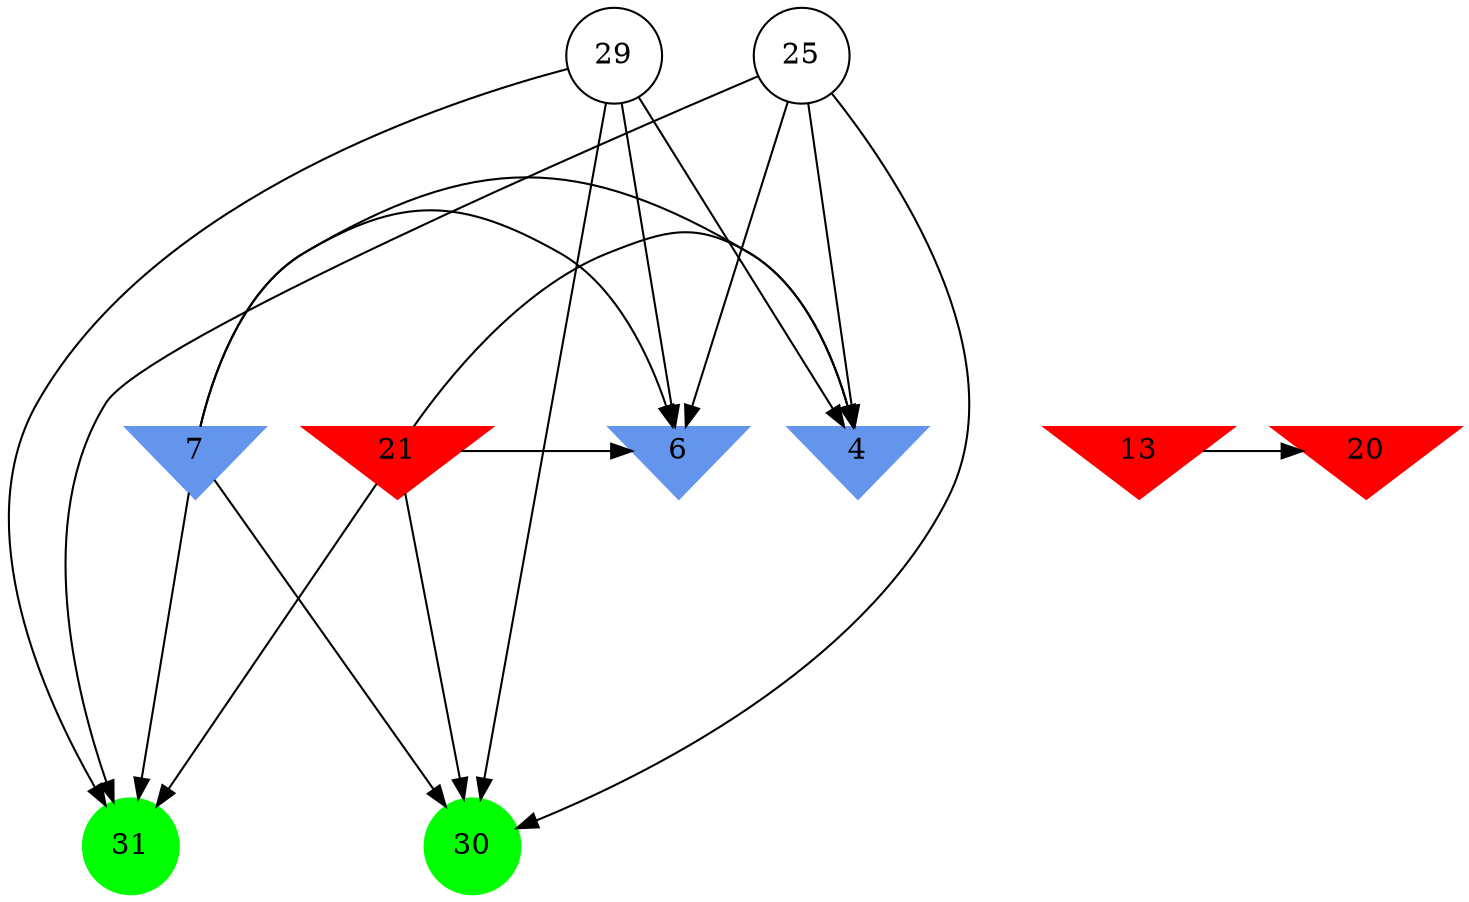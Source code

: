digraph brain {
	ranksep=2.0;
	4 [shape=invtriangle,style=filled,color=cornflowerblue];
	6 [shape=invtriangle,style=filled,color=cornflowerblue];
	7 [shape=invtriangle,style=filled,color=cornflowerblue];
	13 [shape=invtriangle,style=filled,color=red];
	20 [shape=invtriangle,style=filled,color=red];
	21 [shape=invtriangle,style=filled,color=red];
	25 [shape=circle,color=black];
	29 [shape=circle,color=black];
	30 [shape=circle,style=filled,color=green];
	31 [shape=circle,style=filled,color=green];
	7	->	6;
	7	->	4;
	7	->	31;
	7	->	30;
	21	->	6;
	21	->	4;
	21	->	31;
	21	->	30;
	25	->	6;
	25	->	4;
	25	->	31;
	25	->	30;
	29	->	6;
	29	->	4;
	29	->	31;
	29	->	30;
	13	->	20;
	{ rank=same; 4; 6; 7; 13; 20; 21; }
	{ rank=same; 25; 29; }
	{ rank=same; 30; 31; }
}

